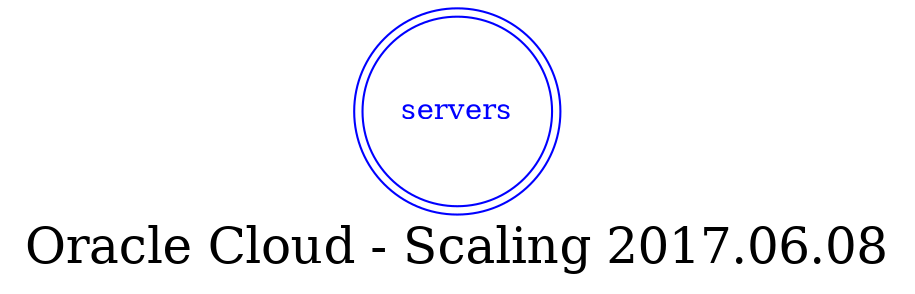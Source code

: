 digraph LexiconGraph {
graph[label="Oracle Cloud - Scaling 2017.06.08", fontsize=24]
splines=true
"servers" [color=blue, fontcolor=blue, shape=doublecircle]
}
